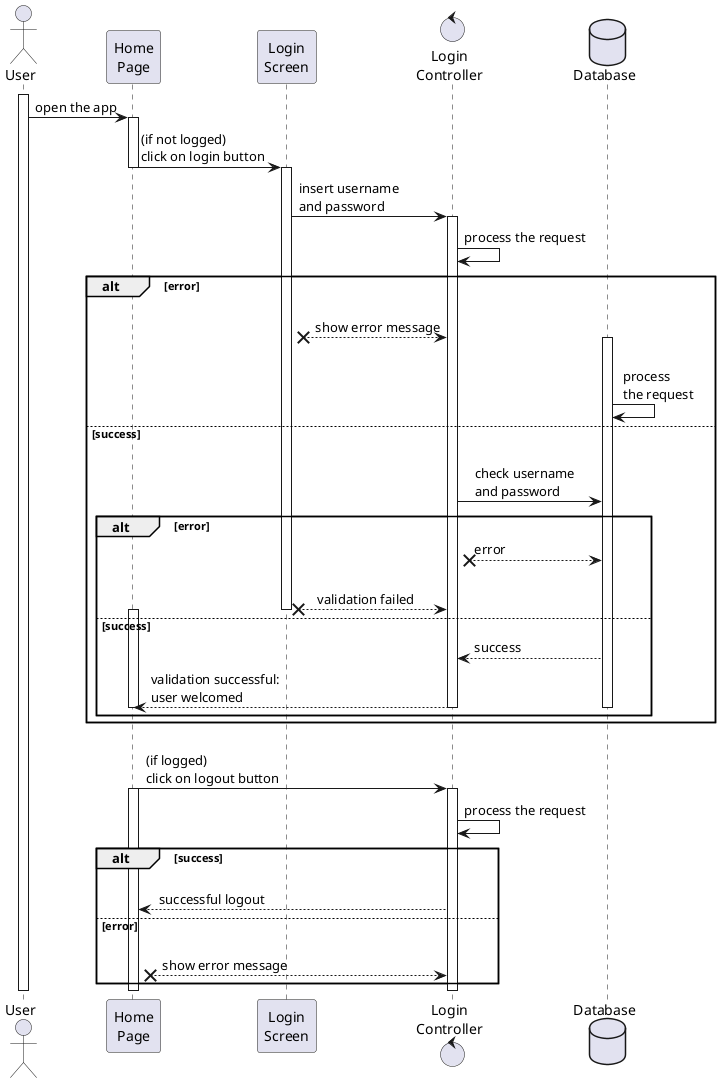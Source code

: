 @startuml login-logout

actor User
participant "Home\nPage" as HomePage
participant "Login\nScreen" as LoginScreen
control "Login\nController" as LoginController
database Database

activate User
    User -> HomePage : open the app

    activate HomePage
        HomePage -> LoginScreen : (if not logged)\nclick on login button
    deactivate HomePage

    activate LoginScreen

        LoginScreen -> LoginController : insert username \nand password
        activate LoginController
            LoginController -> LoginController: process the request
            alt error
                LoginScreen x-- LoginController: \n  show error message

                activate Database
                    Database -> Database: \n process\n the request
                    else success
                        LoginController -> Database : \n   check username\n   and password
                    alt error
                        LoginController x-- Database: error
                        LoginScreen x-- LoginController: \n    validation failed 

    deactivate LoginScreen

                    else success
                    activate HomePage
                        LoginController <-- Database : success
                        HomePage <--LoginController: validation successful:\nuser welcomed

        deactivate LoginController
                    deactivate HomePage
                deactivate Database
                    end
            end

    HomePage -> LoginController: \n(if logged)\nclick on logout button
    activate HomePage

        activate LoginController
            LoginController -> LoginController: process the request

            alt success
                HomePage <-- LoginController: \n successful logout
            else error
                HomePage x-- LoginController: \n  show error message
            end

        deactivate LoginController
    deactivate HomePage
deactivate User


@enduml
